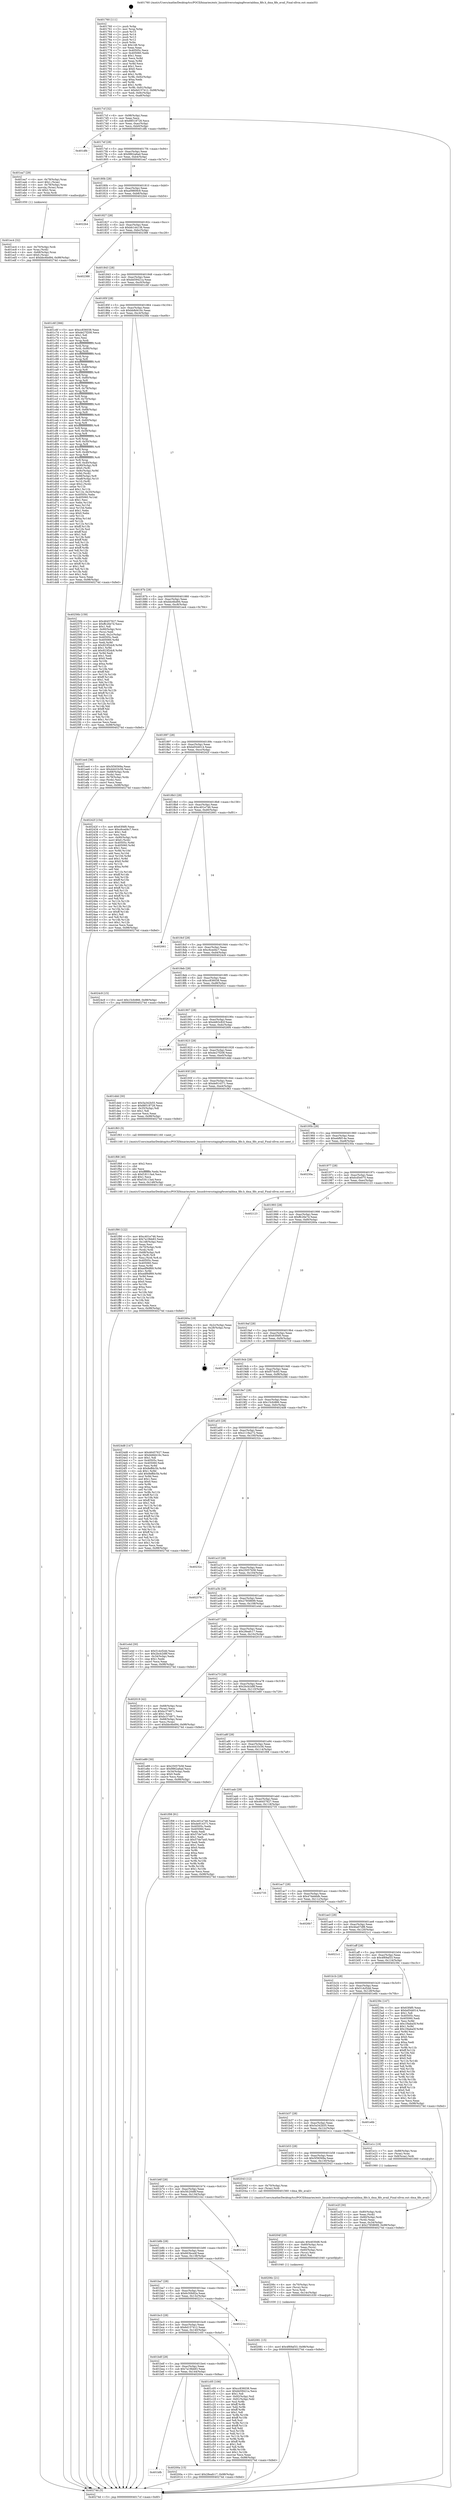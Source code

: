 digraph "0x401760" {
  label = "0x401760 (/mnt/c/Users/mathe/Desktop/tcc/POCII/binaries/extr_linuxdriversstagingfwserialdma_fifo.h_dma_fifo_avail_Final-ollvm.out::main(0))"
  labelloc = "t"
  node[shape=record]

  Entry [label="",width=0.3,height=0.3,shape=circle,fillcolor=black,style=filled]
  "0x4017cf" [label="{
     0x4017cf [32]\l
     | [instrs]\l
     &nbsp;&nbsp;0x4017cf \<+6\>: mov -0x98(%rbp),%eax\l
     &nbsp;&nbsp;0x4017d5 \<+2\>: mov %eax,%ecx\l
     &nbsp;&nbsp;0x4017d7 \<+6\>: sub $0x88518728,%ecx\l
     &nbsp;&nbsp;0x4017dd \<+6\>: mov %eax,-0xac(%rbp)\l
     &nbsp;&nbsp;0x4017e3 \<+6\>: mov %ecx,-0xb0(%rbp)\l
     &nbsp;&nbsp;0x4017e9 \<+6\>: je 0000000000401dfb \<main+0x69b\>\l
  }"]
  "0x401dfb" [label="{
     0x401dfb\l
  }", style=dashed]
  "0x4017ef" [label="{
     0x4017ef [28]\l
     | [instrs]\l
     &nbsp;&nbsp;0x4017ef \<+5\>: jmp 00000000004017f4 \<main+0x94\>\l
     &nbsp;&nbsp;0x4017f4 \<+6\>: mov -0xac(%rbp),%eax\l
     &nbsp;&nbsp;0x4017fa \<+5\>: sub $0x9862a6ad,%eax\l
     &nbsp;&nbsp;0x4017ff \<+6\>: mov %eax,-0xb4(%rbp)\l
     &nbsp;&nbsp;0x401805 \<+6\>: je 0000000000401ea7 \<main+0x747\>\l
  }"]
  Exit [label="",width=0.3,height=0.3,shape=circle,fillcolor=black,style=filled,peripheries=2]
  "0x401ea7" [label="{
     0x401ea7 [29]\l
     | [instrs]\l
     &nbsp;&nbsp;0x401ea7 \<+4\>: mov -0x78(%rbp),%rax\l
     &nbsp;&nbsp;0x401eab \<+6\>: movl $0x1,(%rax)\l
     &nbsp;&nbsp;0x401eb1 \<+4\>: mov -0x78(%rbp),%rax\l
     &nbsp;&nbsp;0x401eb5 \<+3\>: movslq (%rax),%rax\l
     &nbsp;&nbsp;0x401eb8 \<+4\>: shl $0x2,%rax\l
     &nbsp;&nbsp;0x401ebc \<+3\>: mov %rax,%rdi\l
     &nbsp;&nbsp;0x401ebf \<+5\>: call 0000000000401050 \<malloc@plt\>\l
     | [calls]\l
     &nbsp;&nbsp;0x401050 \{1\} (unknown)\l
  }"]
  "0x40180b" [label="{
     0x40180b [28]\l
     | [instrs]\l
     &nbsp;&nbsp;0x40180b \<+5\>: jmp 0000000000401810 \<main+0xb0\>\l
     &nbsp;&nbsp;0x401810 \<+6\>: mov -0xac(%rbp),%eax\l
     &nbsp;&nbsp;0x401816 \<+5\>: sub $0xa09809c9,%eax\l
     &nbsp;&nbsp;0x40181b \<+6\>: mov %eax,-0xb8(%rbp)\l
     &nbsp;&nbsp;0x401821 \<+6\>: je 00000000004022b4 \<main+0xb54\>\l
  }"]
  "0x402081" [label="{
     0x402081 [15]\l
     | [instrs]\l
     &nbsp;&nbsp;0x402081 \<+10\>: movl $0x4f69af33,-0x98(%rbp)\l
     &nbsp;&nbsp;0x40208b \<+5\>: jmp 000000000040274d \<main+0xfed\>\l
  }"]
  "0x4022b4" [label="{
     0x4022b4\l
  }", style=dashed]
  "0x401827" [label="{
     0x401827 [28]\l
     | [instrs]\l
     &nbsp;&nbsp;0x401827 \<+5\>: jmp 000000000040182c \<main+0xcc\>\l
     &nbsp;&nbsp;0x40182c \<+6\>: mov -0xac(%rbp),%eax\l
     &nbsp;&nbsp;0x401832 \<+5\>: sub $0xbb144138,%eax\l
     &nbsp;&nbsp;0x401837 \<+6\>: mov %eax,-0xbc(%rbp)\l
     &nbsp;&nbsp;0x40183d \<+6\>: je 0000000000402388 \<main+0xc28\>\l
  }"]
  "0x40206c" [label="{
     0x40206c [21]\l
     | [instrs]\l
     &nbsp;&nbsp;0x40206c \<+4\>: mov -0x70(%rbp),%rcx\l
     &nbsp;&nbsp;0x402070 \<+3\>: mov (%rcx),%rcx\l
     &nbsp;&nbsp;0x402073 \<+3\>: mov %rcx,%rdi\l
     &nbsp;&nbsp;0x402076 \<+6\>: mov %eax,-0x14c(%rbp)\l
     &nbsp;&nbsp;0x40207c \<+5\>: call 0000000000401030 \<free@plt\>\l
     | [calls]\l
     &nbsp;&nbsp;0x401030 \{1\} (unknown)\l
  }"]
  "0x402388" [label="{
     0x402388\l
  }", style=dashed]
  "0x401843" [label="{
     0x401843 [28]\l
     | [instrs]\l
     &nbsp;&nbsp;0x401843 \<+5\>: jmp 0000000000401848 \<main+0xe8\>\l
     &nbsp;&nbsp;0x401848 \<+6\>: mov -0xac(%rbp),%eax\l
     &nbsp;&nbsp;0x40184e \<+5\>: sub $0xbb59421a,%eax\l
     &nbsp;&nbsp;0x401853 \<+6\>: mov %eax,-0xc0(%rbp)\l
     &nbsp;&nbsp;0x401859 \<+6\>: je 0000000000401c6f \<main+0x50f\>\l
  }"]
  "0x40204f" [label="{
     0x40204f [29]\l
     | [instrs]\l
     &nbsp;&nbsp;0x40204f \<+10\>: movabs $0x4030d6,%rdi\l
     &nbsp;&nbsp;0x402059 \<+4\>: mov -0x60(%rbp),%rcx\l
     &nbsp;&nbsp;0x40205d \<+2\>: mov %eax,(%rcx)\l
     &nbsp;&nbsp;0x40205f \<+4\>: mov -0x60(%rbp),%rcx\l
     &nbsp;&nbsp;0x402063 \<+2\>: mov (%rcx),%esi\l
     &nbsp;&nbsp;0x402065 \<+2\>: mov $0x0,%al\l
     &nbsp;&nbsp;0x402067 \<+5\>: call 0000000000401040 \<printf@plt\>\l
     | [calls]\l
     &nbsp;&nbsp;0x401040 \{1\} (unknown)\l
  }"]
  "0x401c6f" [label="{
     0x401c6f [366]\l
     | [instrs]\l
     &nbsp;&nbsp;0x401c6f \<+5\>: mov $0xcc836038,%eax\l
     &nbsp;&nbsp;0x401c74 \<+5\>: mov $0xde27f208,%ecx\l
     &nbsp;&nbsp;0x401c79 \<+2\>: mov $0x1,%dl\l
     &nbsp;&nbsp;0x401c7b \<+2\>: xor %esi,%esi\l
     &nbsp;&nbsp;0x401c7d \<+3\>: mov %rsp,%rdi\l
     &nbsp;&nbsp;0x401c80 \<+4\>: add $0xfffffffffffffff0,%rdi\l
     &nbsp;&nbsp;0x401c84 \<+3\>: mov %rdi,%rsp\l
     &nbsp;&nbsp;0x401c87 \<+7\>: mov %rdi,-0x90(%rbp)\l
     &nbsp;&nbsp;0x401c8e \<+3\>: mov %rsp,%rdi\l
     &nbsp;&nbsp;0x401c91 \<+4\>: add $0xfffffffffffffff0,%rdi\l
     &nbsp;&nbsp;0x401c95 \<+3\>: mov %rdi,%rsp\l
     &nbsp;&nbsp;0x401c98 \<+3\>: mov %rsp,%r8\l
     &nbsp;&nbsp;0x401c9b \<+4\>: add $0xfffffffffffffff0,%r8\l
     &nbsp;&nbsp;0x401c9f \<+3\>: mov %r8,%rsp\l
     &nbsp;&nbsp;0x401ca2 \<+7\>: mov %r8,-0x88(%rbp)\l
     &nbsp;&nbsp;0x401ca9 \<+3\>: mov %rsp,%r8\l
     &nbsp;&nbsp;0x401cac \<+4\>: add $0xfffffffffffffff0,%r8\l
     &nbsp;&nbsp;0x401cb0 \<+3\>: mov %r8,%rsp\l
     &nbsp;&nbsp;0x401cb3 \<+4\>: mov %r8,-0x80(%rbp)\l
     &nbsp;&nbsp;0x401cb7 \<+3\>: mov %rsp,%r8\l
     &nbsp;&nbsp;0x401cba \<+4\>: add $0xfffffffffffffff0,%r8\l
     &nbsp;&nbsp;0x401cbe \<+3\>: mov %r8,%rsp\l
     &nbsp;&nbsp;0x401cc1 \<+4\>: mov %r8,-0x78(%rbp)\l
     &nbsp;&nbsp;0x401cc5 \<+3\>: mov %rsp,%r8\l
     &nbsp;&nbsp;0x401cc8 \<+4\>: add $0xfffffffffffffff0,%r8\l
     &nbsp;&nbsp;0x401ccc \<+3\>: mov %r8,%rsp\l
     &nbsp;&nbsp;0x401ccf \<+4\>: mov %r8,-0x70(%rbp)\l
     &nbsp;&nbsp;0x401cd3 \<+3\>: mov %rsp,%r8\l
     &nbsp;&nbsp;0x401cd6 \<+4\>: add $0xfffffffffffffff0,%r8\l
     &nbsp;&nbsp;0x401cda \<+3\>: mov %r8,%rsp\l
     &nbsp;&nbsp;0x401cdd \<+4\>: mov %r8,-0x68(%rbp)\l
     &nbsp;&nbsp;0x401ce1 \<+3\>: mov %rsp,%r8\l
     &nbsp;&nbsp;0x401ce4 \<+4\>: add $0xfffffffffffffff0,%r8\l
     &nbsp;&nbsp;0x401ce8 \<+3\>: mov %r8,%rsp\l
     &nbsp;&nbsp;0x401ceb \<+4\>: mov %r8,-0x60(%rbp)\l
     &nbsp;&nbsp;0x401cef \<+3\>: mov %rsp,%r8\l
     &nbsp;&nbsp;0x401cf2 \<+4\>: add $0xfffffffffffffff0,%r8\l
     &nbsp;&nbsp;0x401cf6 \<+3\>: mov %r8,%rsp\l
     &nbsp;&nbsp;0x401cf9 \<+4\>: mov %r8,-0x58(%rbp)\l
     &nbsp;&nbsp;0x401cfd \<+3\>: mov %rsp,%r8\l
     &nbsp;&nbsp;0x401d00 \<+4\>: add $0xfffffffffffffff0,%r8\l
     &nbsp;&nbsp;0x401d04 \<+3\>: mov %r8,%rsp\l
     &nbsp;&nbsp;0x401d07 \<+4\>: mov %r8,-0x50(%rbp)\l
     &nbsp;&nbsp;0x401d0b \<+3\>: mov %rsp,%r8\l
     &nbsp;&nbsp;0x401d0e \<+4\>: add $0xfffffffffffffff0,%r8\l
     &nbsp;&nbsp;0x401d12 \<+3\>: mov %r8,%rsp\l
     &nbsp;&nbsp;0x401d15 \<+4\>: mov %r8,-0x48(%rbp)\l
     &nbsp;&nbsp;0x401d19 \<+3\>: mov %rsp,%r8\l
     &nbsp;&nbsp;0x401d1c \<+4\>: add $0xfffffffffffffff0,%r8\l
     &nbsp;&nbsp;0x401d20 \<+3\>: mov %r8,%rsp\l
     &nbsp;&nbsp;0x401d23 \<+4\>: mov %r8,-0x40(%rbp)\l
     &nbsp;&nbsp;0x401d27 \<+7\>: mov -0x90(%rbp),%r8\l
     &nbsp;&nbsp;0x401d2e \<+7\>: movl $0x0,(%r8)\l
     &nbsp;&nbsp;0x401d35 \<+7\>: mov -0x9c(%rbp),%r9d\l
     &nbsp;&nbsp;0x401d3c \<+3\>: mov %r9d,(%rdi)\l
     &nbsp;&nbsp;0x401d3f \<+7\>: mov -0x88(%rbp),%r8\l
     &nbsp;&nbsp;0x401d46 \<+7\>: mov -0xa8(%rbp),%r10\l
     &nbsp;&nbsp;0x401d4d \<+3\>: mov %r10,(%r8)\l
     &nbsp;&nbsp;0x401d50 \<+3\>: cmpl $0x2,(%rdi)\l
     &nbsp;&nbsp;0x401d53 \<+4\>: setne %r11b\l
     &nbsp;&nbsp;0x401d57 \<+4\>: and $0x1,%r11b\l
     &nbsp;&nbsp;0x401d5b \<+4\>: mov %r11b,-0x35(%rbp)\l
     &nbsp;&nbsp;0x401d5f \<+7\>: mov 0x40505c,%ebx\l
     &nbsp;&nbsp;0x401d66 \<+8\>: mov 0x405060,%r14d\l
     &nbsp;&nbsp;0x401d6e \<+3\>: sub $0x1,%esi\l
     &nbsp;&nbsp;0x401d71 \<+3\>: mov %ebx,%r15d\l
     &nbsp;&nbsp;0x401d74 \<+3\>: add %esi,%r15d\l
     &nbsp;&nbsp;0x401d77 \<+4\>: imul %r15d,%ebx\l
     &nbsp;&nbsp;0x401d7b \<+3\>: and $0x1,%ebx\l
     &nbsp;&nbsp;0x401d7e \<+3\>: cmp $0x0,%ebx\l
     &nbsp;&nbsp;0x401d81 \<+4\>: sete %r11b\l
     &nbsp;&nbsp;0x401d85 \<+4\>: cmp $0xa,%r14d\l
     &nbsp;&nbsp;0x401d89 \<+4\>: setl %r12b\l
     &nbsp;&nbsp;0x401d8d \<+3\>: mov %r11b,%r13b\l
     &nbsp;&nbsp;0x401d90 \<+4\>: xor $0xff,%r13b\l
     &nbsp;&nbsp;0x401d94 \<+3\>: mov %r12b,%sil\l
     &nbsp;&nbsp;0x401d97 \<+4\>: xor $0xff,%sil\l
     &nbsp;&nbsp;0x401d9b \<+3\>: xor $0x1,%dl\l
     &nbsp;&nbsp;0x401d9e \<+3\>: mov %r13b,%dil\l
     &nbsp;&nbsp;0x401da1 \<+4\>: and $0xff,%dil\l
     &nbsp;&nbsp;0x401da5 \<+3\>: and %dl,%r11b\l
     &nbsp;&nbsp;0x401da8 \<+3\>: mov %sil,%r8b\l
     &nbsp;&nbsp;0x401dab \<+4\>: and $0xff,%r8b\l
     &nbsp;&nbsp;0x401daf \<+3\>: and %dl,%r12b\l
     &nbsp;&nbsp;0x401db2 \<+3\>: or %r11b,%dil\l
     &nbsp;&nbsp;0x401db5 \<+3\>: or %r12b,%r8b\l
     &nbsp;&nbsp;0x401db8 \<+3\>: xor %r8b,%dil\l
     &nbsp;&nbsp;0x401dbb \<+3\>: or %sil,%r13b\l
     &nbsp;&nbsp;0x401dbe \<+4\>: xor $0xff,%r13b\l
     &nbsp;&nbsp;0x401dc2 \<+3\>: or $0x1,%dl\l
     &nbsp;&nbsp;0x401dc5 \<+3\>: and %dl,%r13b\l
     &nbsp;&nbsp;0x401dc8 \<+3\>: or %r13b,%dil\l
     &nbsp;&nbsp;0x401dcb \<+4\>: test $0x1,%dil\l
     &nbsp;&nbsp;0x401dcf \<+3\>: cmovne %ecx,%eax\l
     &nbsp;&nbsp;0x401dd2 \<+6\>: mov %eax,-0x98(%rbp)\l
     &nbsp;&nbsp;0x401dd8 \<+5\>: jmp 000000000040274d \<main+0xfed\>\l
  }"]
  "0x40185f" [label="{
     0x40185f [28]\l
     | [instrs]\l
     &nbsp;&nbsp;0x40185f \<+5\>: jmp 0000000000401864 \<main+0x104\>\l
     &nbsp;&nbsp;0x401864 \<+6\>: mov -0xac(%rbp),%eax\l
     &nbsp;&nbsp;0x40186a \<+5\>: sub $0xbb8d416c,%eax\l
     &nbsp;&nbsp;0x40186f \<+6\>: mov %eax,-0xc4(%rbp)\l
     &nbsp;&nbsp;0x401875 \<+6\>: je 000000000040256b \<main+0xe0b\>\l
  }"]
  "0x401bfb" [label="{
     0x401bfb\l
  }", style=dashed]
  "0x40256b" [label="{
     0x40256b [159]\l
     | [instrs]\l
     &nbsp;&nbsp;0x40256b \<+5\>: mov $0x46457627,%eax\l
     &nbsp;&nbsp;0x402570 \<+5\>: mov $0xffc26e7d,%ecx\l
     &nbsp;&nbsp;0x402575 \<+2\>: mov $0x1,%dl\l
     &nbsp;&nbsp;0x402577 \<+7\>: mov -0x90(%rbp),%rsi\l
     &nbsp;&nbsp;0x40257e \<+2\>: mov (%rsi),%edi\l
     &nbsp;&nbsp;0x402580 \<+3\>: mov %edi,-0x2c(%rbp)\l
     &nbsp;&nbsp;0x402583 \<+7\>: mov 0x40505c,%edi\l
     &nbsp;&nbsp;0x40258a \<+8\>: mov 0x405060,%r8d\l
     &nbsp;&nbsp;0x402592 \<+3\>: mov %edi,%r9d\l
     &nbsp;&nbsp;0x402595 \<+7\>: sub $0x923f2dc8,%r9d\l
     &nbsp;&nbsp;0x40259c \<+4\>: sub $0x1,%r9d\l
     &nbsp;&nbsp;0x4025a0 \<+7\>: add $0x923f2dc8,%r9d\l
     &nbsp;&nbsp;0x4025a7 \<+4\>: imul %r9d,%edi\l
     &nbsp;&nbsp;0x4025ab \<+3\>: and $0x1,%edi\l
     &nbsp;&nbsp;0x4025ae \<+3\>: cmp $0x0,%edi\l
     &nbsp;&nbsp;0x4025b1 \<+4\>: sete %r10b\l
     &nbsp;&nbsp;0x4025b5 \<+4\>: cmp $0xa,%r8d\l
     &nbsp;&nbsp;0x4025b9 \<+4\>: setl %r11b\l
     &nbsp;&nbsp;0x4025bd \<+3\>: mov %r10b,%bl\l
     &nbsp;&nbsp;0x4025c0 \<+3\>: xor $0xff,%bl\l
     &nbsp;&nbsp;0x4025c3 \<+3\>: mov %r11b,%r14b\l
     &nbsp;&nbsp;0x4025c6 \<+4\>: xor $0xff,%r14b\l
     &nbsp;&nbsp;0x4025ca \<+3\>: xor $0x1,%dl\l
     &nbsp;&nbsp;0x4025cd \<+3\>: mov %bl,%r15b\l
     &nbsp;&nbsp;0x4025d0 \<+4\>: and $0xff,%r15b\l
     &nbsp;&nbsp;0x4025d4 \<+3\>: and %dl,%r10b\l
     &nbsp;&nbsp;0x4025d7 \<+3\>: mov %r14b,%r12b\l
     &nbsp;&nbsp;0x4025da \<+4\>: and $0xff,%r12b\l
     &nbsp;&nbsp;0x4025de \<+3\>: and %dl,%r11b\l
     &nbsp;&nbsp;0x4025e1 \<+3\>: or %r10b,%r15b\l
     &nbsp;&nbsp;0x4025e4 \<+3\>: or %r11b,%r12b\l
     &nbsp;&nbsp;0x4025e7 \<+3\>: xor %r12b,%r15b\l
     &nbsp;&nbsp;0x4025ea \<+3\>: or %r14b,%bl\l
     &nbsp;&nbsp;0x4025ed \<+3\>: xor $0xff,%bl\l
     &nbsp;&nbsp;0x4025f0 \<+3\>: or $0x1,%dl\l
     &nbsp;&nbsp;0x4025f3 \<+2\>: and %dl,%bl\l
     &nbsp;&nbsp;0x4025f5 \<+3\>: or %bl,%r15b\l
     &nbsp;&nbsp;0x4025f8 \<+4\>: test $0x1,%r15b\l
     &nbsp;&nbsp;0x4025fc \<+3\>: cmovne %ecx,%eax\l
     &nbsp;&nbsp;0x4025ff \<+6\>: mov %eax,-0x98(%rbp)\l
     &nbsp;&nbsp;0x402605 \<+5\>: jmp 000000000040274d \<main+0xfed\>\l
  }"]
  "0x40187b" [label="{
     0x40187b [28]\l
     | [instrs]\l
     &nbsp;&nbsp;0x40187b \<+5\>: jmp 0000000000401880 \<main+0x120\>\l
     &nbsp;&nbsp;0x401880 \<+6\>: mov -0xac(%rbp),%eax\l
     &nbsp;&nbsp;0x401886 \<+5\>: sub $0xbbc6bd94,%eax\l
     &nbsp;&nbsp;0x40188b \<+6\>: mov %eax,-0xc8(%rbp)\l
     &nbsp;&nbsp;0x401891 \<+6\>: je 0000000000401ee4 \<main+0x784\>\l
  }"]
  "0x40200a" [label="{
     0x40200a [15]\l
     | [instrs]\l
     &nbsp;&nbsp;0x40200a \<+10\>: movl $0x28eafc17,-0x98(%rbp)\l
     &nbsp;&nbsp;0x402014 \<+5\>: jmp 000000000040274d \<main+0xfed\>\l
  }"]
  "0x401ee4" [label="{
     0x401ee4 [36]\l
     | [instrs]\l
     &nbsp;&nbsp;0x401ee4 \<+5\>: mov $0x5f36569a,%eax\l
     &nbsp;&nbsp;0x401ee9 \<+5\>: mov $0x44433c56,%ecx\l
     &nbsp;&nbsp;0x401eee \<+4\>: mov -0x68(%rbp),%rdx\l
     &nbsp;&nbsp;0x401ef2 \<+2\>: mov (%rdx),%esi\l
     &nbsp;&nbsp;0x401ef4 \<+4\>: mov -0x78(%rbp),%rdx\l
     &nbsp;&nbsp;0x401ef8 \<+2\>: cmp (%rdx),%esi\l
     &nbsp;&nbsp;0x401efa \<+3\>: cmovl %ecx,%eax\l
     &nbsp;&nbsp;0x401efd \<+6\>: mov %eax,-0x98(%rbp)\l
     &nbsp;&nbsp;0x401f03 \<+5\>: jmp 000000000040274d \<main+0xfed\>\l
  }"]
  "0x401897" [label="{
     0x401897 [28]\l
     | [instrs]\l
     &nbsp;&nbsp;0x401897 \<+5\>: jmp 000000000040189c \<main+0x13c\>\l
     &nbsp;&nbsp;0x40189c \<+6\>: mov -0xac(%rbp),%eax\l
     &nbsp;&nbsp;0x4018a2 \<+5\>: sub $0xbd544014,%eax\l
     &nbsp;&nbsp;0x4018a7 \<+6\>: mov %eax,-0xcc(%rbp)\l
     &nbsp;&nbsp;0x4018ad \<+6\>: je 000000000040242f \<main+0xccf\>\l
  }"]
  "0x401f90" [label="{
     0x401f90 [122]\l
     | [instrs]\l
     &nbsp;&nbsp;0x401f90 \<+5\>: mov $0xc401e746,%ecx\l
     &nbsp;&nbsp;0x401f95 \<+5\>: mov $0x7a19bb83,%edx\l
     &nbsp;&nbsp;0x401f9a \<+6\>: mov -0x148(%rbp),%esi\l
     &nbsp;&nbsp;0x401fa0 \<+3\>: imul %eax,%esi\l
     &nbsp;&nbsp;0x401fa3 \<+4\>: mov -0x70(%rbp),%rdi\l
     &nbsp;&nbsp;0x401fa7 \<+3\>: mov (%rdi),%rdi\l
     &nbsp;&nbsp;0x401faa \<+4\>: mov -0x68(%rbp),%r8\l
     &nbsp;&nbsp;0x401fae \<+3\>: movslq (%r8),%r8\l
     &nbsp;&nbsp;0x401fb1 \<+4\>: mov %esi,(%rdi,%r8,4)\l
     &nbsp;&nbsp;0x401fb5 \<+7\>: mov 0x40505c,%eax\l
     &nbsp;&nbsp;0x401fbc \<+7\>: mov 0x405060,%esi\l
     &nbsp;&nbsp;0x401fc3 \<+3\>: mov %eax,%r9d\l
     &nbsp;&nbsp;0x401fc6 \<+7\>: add $0xedf9df69,%r9d\l
     &nbsp;&nbsp;0x401fcd \<+4\>: sub $0x1,%r9d\l
     &nbsp;&nbsp;0x401fd1 \<+7\>: sub $0xedf9df69,%r9d\l
     &nbsp;&nbsp;0x401fd8 \<+4\>: imul %r9d,%eax\l
     &nbsp;&nbsp;0x401fdc \<+3\>: and $0x1,%eax\l
     &nbsp;&nbsp;0x401fdf \<+3\>: cmp $0x0,%eax\l
     &nbsp;&nbsp;0x401fe2 \<+4\>: sete %r10b\l
     &nbsp;&nbsp;0x401fe6 \<+3\>: cmp $0xa,%esi\l
     &nbsp;&nbsp;0x401fe9 \<+4\>: setl %r11b\l
     &nbsp;&nbsp;0x401fed \<+3\>: mov %r10b,%bl\l
     &nbsp;&nbsp;0x401ff0 \<+3\>: and %r11b,%bl\l
     &nbsp;&nbsp;0x401ff3 \<+3\>: xor %r11b,%r10b\l
     &nbsp;&nbsp;0x401ff6 \<+3\>: or %r10b,%bl\l
     &nbsp;&nbsp;0x401ff9 \<+3\>: test $0x1,%bl\l
     &nbsp;&nbsp;0x401ffc \<+3\>: cmovne %edx,%ecx\l
     &nbsp;&nbsp;0x401fff \<+6\>: mov %ecx,-0x98(%rbp)\l
     &nbsp;&nbsp;0x402005 \<+5\>: jmp 000000000040274d \<main+0xfed\>\l
  }"]
  "0x40242f" [label="{
     0x40242f [154]\l
     | [instrs]\l
     &nbsp;&nbsp;0x40242f \<+5\>: mov $0x63f4f0,%eax\l
     &nbsp;&nbsp;0x402434 \<+5\>: mov $0xc6ced4c7,%ecx\l
     &nbsp;&nbsp;0x402439 \<+2\>: mov $0x1,%dl\l
     &nbsp;&nbsp;0x40243b \<+2\>: xor %esi,%esi\l
     &nbsp;&nbsp;0x40243d \<+7\>: mov -0x90(%rbp),%rdi\l
     &nbsp;&nbsp;0x402444 \<+6\>: movl $0x0,(%rdi)\l
     &nbsp;&nbsp;0x40244a \<+8\>: mov 0x40505c,%r8d\l
     &nbsp;&nbsp;0x402452 \<+8\>: mov 0x405060,%r9d\l
     &nbsp;&nbsp;0x40245a \<+3\>: sub $0x1,%esi\l
     &nbsp;&nbsp;0x40245d \<+3\>: mov %r8d,%r10d\l
     &nbsp;&nbsp;0x402460 \<+3\>: add %esi,%r10d\l
     &nbsp;&nbsp;0x402463 \<+4\>: imul %r10d,%r8d\l
     &nbsp;&nbsp;0x402467 \<+4\>: and $0x1,%r8d\l
     &nbsp;&nbsp;0x40246b \<+4\>: cmp $0x0,%r8d\l
     &nbsp;&nbsp;0x40246f \<+4\>: sete %r11b\l
     &nbsp;&nbsp;0x402473 \<+4\>: cmp $0xa,%r9d\l
     &nbsp;&nbsp;0x402477 \<+3\>: setl %bl\l
     &nbsp;&nbsp;0x40247a \<+3\>: mov %r11b,%r14b\l
     &nbsp;&nbsp;0x40247d \<+4\>: xor $0xff,%r14b\l
     &nbsp;&nbsp;0x402481 \<+3\>: mov %bl,%r15b\l
     &nbsp;&nbsp;0x402484 \<+4\>: xor $0xff,%r15b\l
     &nbsp;&nbsp;0x402488 \<+3\>: xor $0x1,%dl\l
     &nbsp;&nbsp;0x40248b \<+3\>: mov %r14b,%r12b\l
     &nbsp;&nbsp;0x40248e \<+4\>: and $0xff,%r12b\l
     &nbsp;&nbsp;0x402492 \<+3\>: and %dl,%r11b\l
     &nbsp;&nbsp;0x402495 \<+3\>: mov %r15b,%r13b\l
     &nbsp;&nbsp;0x402498 \<+4\>: and $0xff,%r13b\l
     &nbsp;&nbsp;0x40249c \<+2\>: and %dl,%bl\l
     &nbsp;&nbsp;0x40249e \<+3\>: or %r11b,%r12b\l
     &nbsp;&nbsp;0x4024a1 \<+3\>: or %bl,%r13b\l
     &nbsp;&nbsp;0x4024a4 \<+3\>: xor %r13b,%r12b\l
     &nbsp;&nbsp;0x4024a7 \<+3\>: or %r15b,%r14b\l
     &nbsp;&nbsp;0x4024aa \<+4\>: xor $0xff,%r14b\l
     &nbsp;&nbsp;0x4024ae \<+3\>: or $0x1,%dl\l
     &nbsp;&nbsp;0x4024b1 \<+3\>: and %dl,%r14b\l
     &nbsp;&nbsp;0x4024b4 \<+3\>: or %r14b,%r12b\l
     &nbsp;&nbsp;0x4024b7 \<+4\>: test $0x1,%r12b\l
     &nbsp;&nbsp;0x4024bb \<+3\>: cmovne %ecx,%eax\l
     &nbsp;&nbsp;0x4024be \<+6\>: mov %eax,-0x98(%rbp)\l
     &nbsp;&nbsp;0x4024c4 \<+5\>: jmp 000000000040274d \<main+0xfed\>\l
  }"]
  "0x4018b3" [label="{
     0x4018b3 [28]\l
     | [instrs]\l
     &nbsp;&nbsp;0x4018b3 \<+5\>: jmp 00000000004018b8 \<main+0x158\>\l
     &nbsp;&nbsp;0x4018b8 \<+6\>: mov -0xac(%rbp),%eax\l
     &nbsp;&nbsp;0x4018be \<+5\>: sub $0xc401e746,%eax\l
     &nbsp;&nbsp;0x4018c3 \<+6\>: mov %eax,-0xd0(%rbp)\l
     &nbsp;&nbsp;0x4018c9 \<+6\>: je 0000000000402661 \<main+0xf01\>\l
  }"]
  "0x401f68" [label="{
     0x401f68 [40]\l
     | [instrs]\l
     &nbsp;&nbsp;0x401f68 \<+5\>: mov $0x2,%ecx\l
     &nbsp;&nbsp;0x401f6d \<+1\>: cltd\l
     &nbsp;&nbsp;0x401f6e \<+2\>: idiv %ecx\l
     &nbsp;&nbsp;0x401f70 \<+6\>: imul $0xfffffffe,%edx,%ecx\l
     &nbsp;&nbsp;0x401f76 \<+6\>: sub $0xf18113a4,%ecx\l
     &nbsp;&nbsp;0x401f7c \<+3\>: add $0x1,%ecx\l
     &nbsp;&nbsp;0x401f7f \<+6\>: add $0xf18113a4,%ecx\l
     &nbsp;&nbsp;0x401f85 \<+6\>: mov %ecx,-0x148(%rbp)\l
     &nbsp;&nbsp;0x401f8b \<+5\>: call 0000000000401160 \<next_i\>\l
     | [calls]\l
     &nbsp;&nbsp;0x401160 \{1\} (/mnt/c/Users/mathe/Desktop/tcc/POCII/binaries/extr_linuxdriversstagingfwserialdma_fifo.h_dma_fifo_avail_Final-ollvm.out::next_i)\l
  }"]
  "0x402661" [label="{
     0x402661\l
  }", style=dashed]
  "0x4018cf" [label="{
     0x4018cf [28]\l
     | [instrs]\l
     &nbsp;&nbsp;0x4018cf \<+5\>: jmp 00000000004018d4 \<main+0x174\>\l
     &nbsp;&nbsp;0x4018d4 \<+6\>: mov -0xac(%rbp),%eax\l
     &nbsp;&nbsp;0x4018da \<+5\>: sub $0xc6ced4c7,%eax\l
     &nbsp;&nbsp;0x4018df \<+6\>: mov %eax,-0xd4(%rbp)\l
     &nbsp;&nbsp;0x4018e5 \<+6\>: je 00000000004024c9 \<main+0xd69\>\l
  }"]
  "0x401ec4" [label="{
     0x401ec4 [32]\l
     | [instrs]\l
     &nbsp;&nbsp;0x401ec4 \<+4\>: mov -0x70(%rbp),%rdi\l
     &nbsp;&nbsp;0x401ec8 \<+3\>: mov %rax,(%rdi)\l
     &nbsp;&nbsp;0x401ecb \<+4\>: mov -0x68(%rbp),%rax\l
     &nbsp;&nbsp;0x401ecf \<+6\>: movl $0x0,(%rax)\l
     &nbsp;&nbsp;0x401ed5 \<+10\>: movl $0xbbc6bd94,-0x98(%rbp)\l
     &nbsp;&nbsp;0x401edf \<+5\>: jmp 000000000040274d \<main+0xfed\>\l
  }"]
  "0x4024c9" [label="{
     0x4024c9 [15]\l
     | [instrs]\l
     &nbsp;&nbsp;0x4024c9 \<+10\>: movl $0x15cfc866,-0x98(%rbp)\l
     &nbsp;&nbsp;0x4024d3 \<+5\>: jmp 000000000040274d \<main+0xfed\>\l
  }"]
  "0x4018eb" [label="{
     0x4018eb [28]\l
     | [instrs]\l
     &nbsp;&nbsp;0x4018eb \<+5\>: jmp 00000000004018f0 \<main+0x190\>\l
     &nbsp;&nbsp;0x4018f0 \<+6\>: mov -0xac(%rbp),%eax\l
     &nbsp;&nbsp;0x4018f6 \<+5\>: sub $0xcc836038,%eax\l
     &nbsp;&nbsp;0x4018fb \<+6\>: mov %eax,-0xd8(%rbp)\l
     &nbsp;&nbsp;0x401901 \<+6\>: je 000000000040261c \<main+0xebc\>\l
  }"]
  "0x401e2f" [label="{
     0x401e2f [30]\l
     | [instrs]\l
     &nbsp;&nbsp;0x401e2f \<+4\>: mov -0x80(%rbp),%rdi\l
     &nbsp;&nbsp;0x401e33 \<+2\>: mov %eax,(%rdi)\l
     &nbsp;&nbsp;0x401e35 \<+4\>: mov -0x80(%rbp),%rdi\l
     &nbsp;&nbsp;0x401e39 \<+2\>: mov (%rdi),%eax\l
     &nbsp;&nbsp;0x401e3b \<+3\>: mov %eax,-0x34(%rbp)\l
     &nbsp;&nbsp;0x401e3e \<+10\>: movl $0x27858699,-0x98(%rbp)\l
     &nbsp;&nbsp;0x401e48 \<+5\>: jmp 000000000040274d \<main+0xfed\>\l
  }"]
  "0x40261c" [label="{
     0x40261c\l
  }", style=dashed]
  "0x401907" [label="{
     0x401907 [28]\l
     | [instrs]\l
     &nbsp;&nbsp;0x401907 \<+5\>: jmp 000000000040190c \<main+0x1ac\>\l
     &nbsp;&nbsp;0x40190c \<+6\>: mov -0xac(%rbp),%eax\l
     &nbsp;&nbsp;0x401912 \<+5\>: sub $0xdd63c82f,%eax\l
     &nbsp;&nbsp;0x401917 \<+6\>: mov %eax,-0xdc(%rbp)\l
     &nbsp;&nbsp;0x40191d \<+6\>: je 00000000004026f4 \<main+0xf94\>\l
  }"]
  "0x401760" [label="{
     0x401760 [111]\l
     | [instrs]\l
     &nbsp;&nbsp;0x401760 \<+1\>: push %rbp\l
     &nbsp;&nbsp;0x401761 \<+3\>: mov %rsp,%rbp\l
     &nbsp;&nbsp;0x401764 \<+2\>: push %r15\l
     &nbsp;&nbsp;0x401766 \<+2\>: push %r14\l
     &nbsp;&nbsp;0x401768 \<+2\>: push %r13\l
     &nbsp;&nbsp;0x40176a \<+2\>: push %r12\l
     &nbsp;&nbsp;0x40176c \<+1\>: push %rbx\l
     &nbsp;&nbsp;0x40176d \<+7\>: sub $0x148,%rsp\l
     &nbsp;&nbsp;0x401774 \<+2\>: xor %eax,%eax\l
     &nbsp;&nbsp;0x401776 \<+7\>: mov 0x40505c,%ecx\l
     &nbsp;&nbsp;0x40177d \<+7\>: mov 0x405060,%edx\l
     &nbsp;&nbsp;0x401784 \<+3\>: sub $0x1,%eax\l
     &nbsp;&nbsp;0x401787 \<+3\>: mov %ecx,%r8d\l
     &nbsp;&nbsp;0x40178a \<+3\>: add %eax,%r8d\l
     &nbsp;&nbsp;0x40178d \<+4\>: imul %r8d,%ecx\l
     &nbsp;&nbsp;0x401791 \<+3\>: and $0x1,%ecx\l
     &nbsp;&nbsp;0x401794 \<+3\>: cmp $0x0,%ecx\l
     &nbsp;&nbsp;0x401797 \<+4\>: sete %r9b\l
     &nbsp;&nbsp;0x40179b \<+4\>: and $0x1,%r9b\l
     &nbsp;&nbsp;0x40179f \<+7\>: mov %r9b,-0x92(%rbp)\l
     &nbsp;&nbsp;0x4017a6 \<+3\>: cmp $0xa,%edx\l
     &nbsp;&nbsp;0x4017a9 \<+4\>: setl %r9b\l
     &nbsp;&nbsp;0x4017ad \<+4\>: and $0x1,%r9b\l
     &nbsp;&nbsp;0x4017b1 \<+7\>: mov %r9b,-0x91(%rbp)\l
     &nbsp;&nbsp;0x4017b8 \<+10\>: movl $0x6d157412,-0x98(%rbp)\l
     &nbsp;&nbsp;0x4017c2 \<+6\>: mov %edi,-0x9c(%rbp)\l
     &nbsp;&nbsp;0x4017c8 \<+7\>: mov %rsi,-0xa8(%rbp)\l
  }"]
  "0x4026f4" [label="{
     0x4026f4\l
  }", style=dashed]
  "0x401923" [label="{
     0x401923 [28]\l
     | [instrs]\l
     &nbsp;&nbsp;0x401923 \<+5\>: jmp 0000000000401928 \<main+0x1c8\>\l
     &nbsp;&nbsp;0x401928 \<+6\>: mov -0xac(%rbp),%eax\l
     &nbsp;&nbsp;0x40192e \<+5\>: sub $0xde27f208,%eax\l
     &nbsp;&nbsp;0x401933 \<+6\>: mov %eax,-0xe0(%rbp)\l
     &nbsp;&nbsp;0x401939 \<+6\>: je 0000000000401ddd \<main+0x67d\>\l
  }"]
  "0x40274d" [label="{
     0x40274d [5]\l
     | [instrs]\l
     &nbsp;&nbsp;0x40274d \<+5\>: jmp 00000000004017cf \<main+0x6f\>\l
  }"]
  "0x401ddd" [label="{
     0x401ddd [30]\l
     | [instrs]\l
     &nbsp;&nbsp;0x401ddd \<+5\>: mov $0x5a342b55,%eax\l
     &nbsp;&nbsp;0x401de2 \<+5\>: mov $0x88518728,%ecx\l
     &nbsp;&nbsp;0x401de7 \<+3\>: mov -0x35(%rbp),%dl\l
     &nbsp;&nbsp;0x401dea \<+3\>: test $0x1,%dl\l
     &nbsp;&nbsp;0x401ded \<+3\>: cmovne %ecx,%eax\l
     &nbsp;&nbsp;0x401df0 \<+6\>: mov %eax,-0x98(%rbp)\l
     &nbsp;&nbsp;0x401df6 \<+5\>: jmp 000000000040274d \<main+0xfed\>\l
  }"]
  "0x40193f" [label="{
     0x40193f [28]\l
     | [instrs]\l
     &nbsp;&nbsp;0x40193f \<+5\>: jmp 0000000000401944 \<main+0x1e4\>\l
     &nbsp;&nbsp;0x401944 \<+6\>: mov -0xac(%rbp),%eax\l
     &nbsp;&nbsp;0x40194a \<+5\>: sub $0xde914371,%eax\l
     &nbsp;&nbsp;0x40194f \<+6\>: mov %eax,-0xe4(%rbp)\l
     &nbsp;&nbsp;0x401955 \<+6\>: je 0000000000401f63 \<main+0x803\>\l
  }"]
  "0x401bdf" [label="{
     0x401bdf [28]\l
     | [instrs]\l
     &nbsp;&nbsp;0x401bdf \<+5\>: jmp 0000000000401be4 \<main+0x484\>\l
     &nbsp;&nbsp;0x401be4 \<+6\>: mov -0xac(%rbp),%eax\l
     &nbsp;&nbsp;0x401bea \<+5\>: sub $0x7a19bb83,%eax\l
     &nbsp;&nbsp;0x401bef \<+6\>: mov %eax,-0x144(%rbp)\l
     &nbsp;&nbsp;0x401bf5 \<+6\>: je 000000000040200a \<main+0x8aa\>\l
  }"]
  "0x401f63" [label="{
     0x401f63 [5]\l
     | [instrs]\l
     &nbsp;&nbsp;0x401f63 \<+5\>: call 0000000000401160 \<next_i\>\l
     | [calls]\l
     &nbsp;&nbsp;0x401160 \{1\} (/mnt/c/Users/mathe/Desktop/tcc/POCII/binaries/extr_linuxdriversstagingfwserialdma_fifo.h_dma_fifo_avail_Final-ollvm.out::next_i)\l
  }"]
  "0x40195b" [label="{
     0x40195b [28]\l
     | [instrs]\l
     &nbsp;&nbsp;0x40195b \<+5\>: jmp 0000000000401960 \<main+0x200\>\l
     &nbsp;&nbsp;0x401960 \<+6\>: mov -0xac(%rbp),%eax\l
     &nbsp;&nbsp;0x401966 \<+5\>: sub $0xebf6f14e,%eax\l
     &nbsp;&nbsp;0x40196b \<+6\>: mov %eax,-0xe8(%rbp)\l
     &nbsp;&nbsp;0x401971 \<+6\>: je 000000000040230a \<main+0xbaa\>\l
  }"]
  "0x401c05" [label="{
     0x401c05 [106]\l
     | [instrs]\l
     &nbsp;&nbsp;0x401c05 \<+5\>: mov $0xcc836038,%eax\l
     &nbsp;&nbsp;0x401c0a \<+5\>: mov $0xbb59421a,%ecx\l
     &nbsp;&nbsp;0x401c0f \<+2\>: mov $0x1,%dl\l
     &nbsp;&nbsp;0x401c11 \<+7\>: mov -0x92(%rbp),%sil\l
     &nbsp;&nbsp;0x401c18 \<+7\>: mov -0x91(%rbp),%dil\l
     &nbsp;&nbsp;0x401c1f \<+3\>: mov %sil,%r8b\l
     &nbsp;&nbsp;0x401c22 \<+4\>: xor $0xff,%r8b\l
     &nbsp;&nbsp;0x401c26 \<+3\>: mov %dil,%r9b\l
     &nbsp;&nbsp;0x401c29 \<+4\>: xor $0xff,%r9b\l
     &nbsp;&nbsp;0x401c2d \<+3\>: xor $0x1,%dl\l
     &nbsp;&nbsp;0x401c30 \<+3\>: mov %r8b,%r10b\l
     &nbsp;&nbsp;0x401c33 \<+4\>: and $0xff,%r10b\l
     &nbsp;&nbsp;0x401c37 \<+3\>: and %dl,%sil\l
     &nbsp;&nbsp;0x401c3a \<+3\>: mov %r9b,%r11b\l
     &nbsp;&nbsp;0x401c3d \<+4\>: and $0xff,%r11b\l
     &nbsp;&nbsp;0x401c41 \<+3\>: and %dl,%dil\l
     &nbsp;&nbsp;0x401c44 \<+3\>: or %sil,%r10b\l
     &nbsp;&nbsp;0x401c47 \<+3\>: or %dil,%r11b\l
     &nbsp;&nbsp;0x401c4a \<+3\>: xor %r11b,%r10b\l
     &nbsp;&nbsp;0x401c4d \<+3\>: or %r9b,%r8b\l
     &nbsp;&nbsp;0x401c50 \<+4\>: xor $0xff,%r8b\l
     &nbsp;&nbsp;0x401c54 \<+3\>: or $0x1,%dl\l
     &nbsp;&nbsp;0x401c57 \<+3\>: and %dl,%r8b\l
     &nbsp;&nbsp;0x401c5a \<+3\>: or %r8b,%r10b\l
     &nbsp;&nbsp;0x401c5d \<+4\>: test $0x1,%r10b\l
     &nbsp;&nbsp;0x401c61 \<+3\>: cmovne %ecx,%eax\l
     &nbsp;&nbsp;0x401c64 \<+6\>: mov %eax,-0x98(%rbp)\l
     &nbsp;&nbsp;0x401c6a \<+5\>: jmp 000000000040274d \<main+0xfed\>\l
  }"]
  "0x40230a" [label="{
     0x40230a\l
  }", style=dashed]
  "0x401977" [label="{
     0x401977 [28]\l
     | [instrs]\l
     &nbsp;&nbsp;0x401977 \<+5\>: jmp 000000000040197c \<main+0x21c\>\l
     &nbsp;&nbsp;0x40197c \<+6\>: mov -0xac(%rbp),%eax\l
     &nbsp;&nbsp;0x401982 \<+5\>: sub $0xfcd5e075,%eax\l
     &nbsp;&nbsp;0x401987 \<+6\>: mov %eax,-0xec(%rbp)\l
     &nbsp;&nbsp;0x40198d \<+6\>: je 0000000000402123 \<main+0x9c3\>\l
  }"]
  "0x401bc3" [label="{
     0x401bc3 [28]\l
     | [instrs]\l
     &nbsp;&nbsp;0x401bc3 \<+5\>: jmp 0000000000401bc8 \<main+0x468\>\l
     &nbsp;&nbsp;0x401bc8 \<+6\>: mov -0xac(%rbp),%eax\l
     &nbsp;&nbsp;0x401bce \<+5\>: sub $0x6d157412,%eax\l
     &nbsp;&nbsp;0x401bd3 \<+6\>: mov %eax,-0x140(%rbp)\l
     &nbsp;&nbsp;0x401bd9 \<+6\>: je 0000000000401c05 \<main+0x4a5\>\l
  }"]
  "0x402123" [label="{
     0x402123\l
  }", style=dashed]
  "0x401993" [label="{
     0x401993 [28]\l
     | [instrs]\l
     &nbsp;&nbsp;0x401993 \<+5\>: jmp 0000000000401998 \<main+0x238\>\l
     &nbsp;&nbsp;0x401998 \<+6\>: mov -0xac(%rbp),%eax\l
     &nbsp;&nbsp;0x40199e \<+5\>: sub $0xffc26e7d,%eax\l
     &nbsp;&nbsp;0x4019a3 \<+6\>: mov %eax,-0xf0(%rbp)\l
     &nbsp;&nbsp;0x4019a9 \<+6\>: je 000000000040260a \<main+0xeaa\>\l
  }"]
  "0x40221c" [label="{
     0x40221c\l
  }", style=dashed]
  "0x40260a" [label="{
     0x40260a [18]\l
     | [instrs]\l
     &nbsp;&nbsp;0x40260a \<+3\>: mov -0x2c(%rbp),%eax\l
     &nbsp;&nbsp;0x40260d \<+4\>: lea -0x28(%rbp),%rsp\l
     &nbsp;&nbsp;0x402611 \<+1\>: pop %rbx\l
     &nbsp;&nbsp;0x402612 \<+2\>: pop %r12\l
     &nbsp;&nbsp;0x402614 \<+2\>: pop %r13\l
     &nbsp;&nbsp;0x402616 \<+2\>: pop %r14\l
     &nbsp;&nbsp;0x402618 \<+2\>: pop %r15\l
     &nbsp;&nbsp;0x40261a \<+1\>: pop %rbp\l
     &nbsp;&nbsp;0x40261b \<+1\>: ret\l
  }"]
  "0x4019af" [label="{
     0x4019af [28]\l
     | [instrs]\l
     &nbsp;&nbsp;0x4019af \<+5\>: jmp 00000000004019b4 \<main+0x254\>\l
     &nbsp;&nbsp;0x4019b4 \<+6\>: mov -0xac(%rbp),%eax\l
     &nbsp;&nbsp;0x4019ba \<+5\>: sub $0x63f4f0,%eax\l
     &nbsp;&nbsp;0x4019bf \<+6\>: mov %eax,-0xf4(%rbp)\l
     &nbsp;&nbsp;0x4019c5 \<+6\>: je 0000000000402719 \<main+0xfb9\>\l
  }"]
  "0x401ba7" [label="{
     0x401ba7 [28]\l
     | [instrs]\l
     &nbsp;&nbsp;0x401ba7 \<+5\>: jmp 0000000000401bac \<main+0x44c\>\l
     &nbsp;&nbsp;0x401bac \<+6\>: mov -0xac(%rbp),%eax\l
     &nbsp;&nbsp;0x401bb2 \<+5\>: sub $0x6c50b92a,%eax\l
     &nbsp;&nbsp;0x401bb7 \<+6\>: mov %eax,-0x13c(%rbp)\l
     &nbsp;&nbsp;0x401bbd \<+6\>: je 000000000040221c \<main+0xabc\>\l
  }"]
  "0x402719" [label="{
     0x402719\l
  }", style=dashed]
  "0x4019cb" [label="{
     0x4019cb [28]\l
     | [instrs]\l
     &nbsp;&nbsp;0x4019cb \<+5\>: jmp 00000000004019d0 \<main+0x270\>\l
     &nbsp;&nbsp;0x4019d0 \<+6\>: mov -0xac(%rbp),%eax\l
     &nbsp;&nbsp;0x4019d6 \<+5\>: sub $0xf57dc83,%eax\l
     &nbsp;&nbsp;0x4019db \<+6\>: mov %eax,-0xf8(%rbp)\l
     &nbsp;&nbsp;0x4019e1 \<+6\>: je 0000000000402296 \<main+0xb36\>\l
  }"]
  "0x402090" [label="{
     0x402090\l
  }", style=dashed]
  "0x402296" [label="{
     0x402296\l
  }", style=dashed]
  "0x4019e7" [label="{
     0x4019e7 [28]\l
     | [instrs]\l
     &nbsp;&nbsp;0x4019e7 \<+5\>: jmp 00000000004019ec \<main+0x28c\>\l
     &nbsp;&nbsp;0x4019ec \<+6\>: mov -0xac(%rbp),%eax\l
     &nbsp;&nbsp;0x4019f2 \<+5\>: sub $0x15cfc866,%eax\l
     &nbsp;&nbsp;0x4019f7 \<+6\>: mov %eax,-0xfc(%rbp)\l
     &nbsp;&nbsp;0x4019fd \<+6\>: je 00000000004024d8 \<main+0xd78\>\l
  }"]
  "0x401b8b" [label="{
     0x401b8b [28]\l
     | [instrs]\l
     &nbsp;&nbsp;0x401b8b \<+5\>: jmp 0000000000401b90 \<main+0x430\>\l
     &nbsp;&nbsp;0x401b90 \<+6\>: mov -0xac(%rbp),%eax\l
     &nbsp;&nbsp;0x401b96 \<+5\>: sub $0x663bce4f,%eax\l
     &nbsp;&nbsp;0x401b9b \<+6\>: mov %eax,-0x138(%rbp)\l
     &nbsp;&nbsp;0x401ba1 \<+6\>: je 0000000000402090 \<main+0x930\>\l
  }"]
  "0x4024d8" [label="{
     0x4024d8 [147]\l
     | [instrs]\l
     &nbsp;&nbsp;0x4024d8 \<+5\>: mov $0x46457627,%eax\l
     &nbsp;&nbsp;0x4024dd \<+5\>: mov $0xbb8d416c,%ecx\l
     &nbsp;&nbsp;0x4024e2 \<+2\>: mov $0x1,%dl\l
     &nbsp;&nbsp;0x4024e4 \<+7\>: mov 0x40505c,%esi\l
     &nbsp;&nbsp;0x4024eb \<+7\>: mov 0x405060,%edi\l
     &nbsp;&nbsp;0x4024f2 \<+3\>: mov %esi,%r8d\l
     &nbsp;&nbsp;0x4024f5 \<+7\>: sub $0x8effdc5b,%r8d\l
     &nbsp;&nbsp;0x4024fc \<+4\>: sub $0x1,%r8d\l
     &nbsp;&nbsp;0x402500 \<+7\>: add $0x8effdc5b,%r8d\l
     &nbsp;&nbsp;0x402507 \<+4\>: imul %r8d,%esi\l
     &nbsp;&nbsp;0x40250b \<+3\>: and $0x1,%esi\l
     &nbsp;&nbsp;0x40250e \<+3\>: cmp $0x0,%esi\l
     &nbsp;&nbsp;0x402511 \<+4\>: sete %r9b\l
     &nbsp;&nbsp;0x402515 \<+3\>: cmp $0xa,%edi\l
     &nbsp;&nbsp;0x402518 \<+4\>: setl %r10b\l
     &nbsp;&nbsp;0x40251c \<+3\>: mov %r9b,%r11b\l
     &nbsp;&nbsp;0x40251f \<+4\>: xor $0xff,%r11b\l
     &nbsp;&nbsp;0x402523 \<+3\>: mov %r10b,%bl\l
     &nbsp;&nbsp;0x402526 \<+3\>: xor $0xff,%bl\l
     &nbsp;&nbsp;0x402529 \<+3\>: xor $0x1,%dl\l
     &nbsp;&nbsp;0x40252c \<+3\>: mov %r11b,%r14b\l
     &nbsp;&nbsp;0x40252f \<+4\>: and $0xff,%r14b\l
     &nbsp;&nbsp;0x402533 \<+3\>: and %dl,%r9b\l
     &nbsp;&nbsp;0x402536 \<+3\>: mov %bl,%r15b\l
     &nbsp;&nbsp;0x402539 \<+4\>: and $0xff,%r15b\l
     &nbsp;&nbsp;0x40253d \<+3\>: and %dl,%r10b\l
     &nbsp;&nbsp;0x402540 \<+3\>: or %r9b,%r14b\l
     &nbsp;&nbsp;0x402543 \<+3\>: or %r10b,%r15b\l
     &nbsp;&nbsp;0x402546 \<+3\>: xor %r15b,%r14b\l
     &nbsp;&nbsp;0x402549 \<+3\>: or %bl,%r11b\l
     &nbsp;&nbsp;0x40254c \<+4\>: xor $0xff,%r11b\l
     &nbsp;&nbsp;0x402550 \<+3\>: or $0x1,%dl\l
     &nbsp;&nbsp;0x402553 \<+3\>: and %dl,%r11b\l
     &nbsp;&nbsp;0x402556 \<+3\>: or %r11b,%r14b\l
     &nbsp;&nbsp;0x402559 \<+4\>: test $0x1,%r14b\l
     &nbsp;&nbsp;0x40255d \<+3\>: cmovne %ecx,%eax\l
     &nbsp;&nbsp;0x402560 \<+6\>: mov %eax,-0x98(%rbp)\l
     &nbsp;&nbsp;0x402566 \<+5\>: jmp 000000000040274d \<main+0xfed\>\l
  }"]
  "0x401a03" [label="{
     0x401a03 [28]\l
     | [instrs]\l
     &nbsp;&nbsp;0x401a03 \<+5\>: jmp 0000000000401a08 \<main+0x2a8\>\l
     &nbsp;&nbsp;0x401a08 \<+6\>: mov -0xac(%rbp),%eax\l
     &nbsp;&nbsp;0x401a0e \<+5\>: sub $0x2119a272,%eax\l
     &nbsp;&nbsp;0x401a13 \<+6\>: mov %eax,-0x100(%rbp)\l
     &nbsp;&nbsp;0x401a19 \<+6\>: je 000000000040232c \<main+0xbcc\>\l
  }"]
  "0x4021b2" [label="{
     0x4021b2\l
  }", style=dashed]
  "0x40232c" [label="{
     0x40232c\l
  }", style=dashed]
  "0x401a1f" [label="{
     0x401a1f [28]\l
     | [instrs]\l
     &nbsp;&nbsp;0x401a1f \<+5\>: jmp 0000000000401a24 \<main+0x2c4\>\l
     &nbsp;&nbsp;0x401a24 \<+6\>: mov -0xac(%rbp),%eax\l
     &nbsp;&nbsp;0x401a2a \<+5\>: sub $0x25057b58,%eax\l
     &nbsp;&nbsp;0x401a2f \<+6\>: mov %eax,-0x104(%rbp)\l
     &nbsp;&nbsp;0x401a35 \<+6\>: je 0000000000402379 \<main+0xc19\>\l
  }"]
  "0x401b6f" [label="{
     0x401b6f [28]\l
     | [instrs]\l
     &nbsp;&nbsp;0x401b6f \<+5\>: jmp 0000000000401b74 \<main+0x414\>\l
     &nbsp;&nbsp;0x401b74 \<+6\>: mov -0xac(%rbp),%eax\l
     &nbsp;&nbsp;0x401b7a \<+5\>: sub $0x5fc20d8f,%eax\l
     &nbsp;&nbsp;0x401b7f \<+6\>: mov %eax,-0x134(%rbp)\l
     &nbsp;&nbsp;0x401b85 \<+6\>: je 00000000004021b2 \<main+0xa52\>\l
  }"]
  "0x402379" [label="{
     0x402379\l
  }", style=dashed]
  "0x401a3b" [label="{
     0x401a3b [28]\l
     | [instrs]\l
     &nbsp;&nbsp;0x401a3b \<+5\>: jmp 0000000000401a40 \<main+0x2e0\>\l
     &nbsp;&nbsp;0x401a40 \<+6\>: mov -0xac(%rbp),%eax\l
     &nbsp;&nbsp;0x401a46 \<+5\>: sub $0x27858699,%eax\l
     &nbsp;&nbsp;0x401a4b \<+6\>: mov %eax,-0x108(%rbp)\l
     &nbsp;&nbsp;0x401a51 \<+6\>: je 0000000000401e4d \<main+0x6ed\>\l
  }"]
  "0x402043" [label="{
     0x402043 [12]\l
     | [instrs]\l
     &nbsp;&nbsp;0x402043 \<+4\>: mov -0x70(%rbp),%rax\l
     &nbsp;&nbsp;0x402047 \<+3\>: mov (%rax),%rdi\l
     &nbsp;&nbsp;0x40204a \<+5\>: call 0000000000401560 \<dma_fifo_avail\>\l
     | [calls]\l
     &nbsp;&nbsp;0x401560 \{1\} (/mnt/c/Users/mathe/Desktop/tcc/POCII/binaries/extr_linuxdriversstagingfwserialdma_fifo.h_dma_fifo_avail_Final-ollvm.out::dma_fifo_avail)\l
  }"]
  "0x401e4d" [label="{
     0x401e4d [30]\l
     | [instrs]\l
     &nbsp;&nbsp;0x401e4d \<+5\>: mov $0x51dcf2dd,%eax\l
     &nbsp;&nbsp;0x401e52 \<+5\>: mov $0x2bcb2d8f,%ecx\l
     &nbsp;&nbsp;0x401e57 \<+3\>: mov -0x34(%rbp),%edx\l
     &nbsp;&nbsp;0x401e5a \<+3\>: cmp $0x1,%edx\l
     &nbsp;&nbsp;0x401e5d \<+3\>: cmovl %ecx,%eax\l
     &nbsp;&nbsp;0x401e60 \<+6\>: mov %eax,-0x98(%rbp)\l
     &nbsp;&nbsp;0x401e66 \<+5\>: jmp 000000000040274d \<main+0xfed\>\l
  }"]
  "0x401a57" [label="{
     0x401a57 [28]\l
     | [instrs]\l
     &nbsp;&nbsp;0x401a57 \<+5\>: jmp 0000000000401a5c \<main+0x2fc\>\l
     &nbsp;&nbsp;0x401a5c \<+6\>: mov -0xac(%rbp),%eax\l
     &nbsp;&nbsp;0x401a62 \<+5\>: sub $0x28eafc17,%eax\l
     &nbsp;&nbsp;0x401a67 \<+6\>: mov %eax,-0x10c(%rbp)\l
     &nbsp;&nbsp;0x401a6d \<+6\>: je 0000000000402019 \<main+0x8b9\>\l
  }"]
  "0x401b53" [label="{
     0x401b53 [28]\l
     | [instrs]\l
     &nbsp;&nbsp;0x401b53 \<+5\>: jmp 0000000000401b58 \<main+0x3f8\>\l
     &nbsp;&nbsp;0x401b58 \<+6\>: mov -0xac(%rbp),%eax\l
     &nbsp;&nbsp;0x401b5e \<+5\>: sub $0x5f36569a,%eax\l
     &nbsp;&nbsp;0x401b63 \<+6\>: mov %eax,-0x130(%rbp)\l
     &nbsp;&nbsp;0x401b69 \<+6\>: je 0000000000402043 \<main+0x8e3\>\l
  }"]
  "0x402019" [label="{
     0x402019 [42]\l
     | [instrs]\l
     &nbsp;&nbsp;0x402019 \<+4\>: mov -0x68(%rbp),%rax\l
     &nbsp;&nbsp;0x40201d \<+2\>: mov (%rax),%ecx\l
     &nbsp;&nbsp;0x40201f \<+6\>: sub $0xbc374971,%ecx\l
     &nbsp;&nbsp;0x402025 \<+3\>: add $0x1,%ecx\l
     &nbsp;&nbsp;0x402028 \<+6\>: add $0xbc374971,%ecx\l
     &nbsp;&nbsp;0x40202e \<+4\>: mov -0x68(%rbp),%rax\l
     &nbsp;&nbsp;0x402032 \<+2\>: mov %ecx,(%rax)\l
     &nbsp;&nbsp;0x402034 \<+10\>: movl $0xbbc6bd94,-0x98(%rbp)\l
     &nbsp;&nbsp;0x40203e \<+5\>: jmp 000000000040274d \<main+0xfed\>\l
  }"]
  "0x401a73" [label="{
     0x401a73 [28]\l
     | [instrs]\l
     &nbsp;&nbsp;0x401a73 \<+5\>: jmp 0000000000401a78 \<main+0x318\>\l
     &nbsp;&nbsp;0x401a78 \<+6\>: mov -0xac(%rbp),%eax\l
     &nbsp;&nbsp;0x401a7e \<+5\>: sub $0x2bcb2d8f,%eax\l
     &nbsp;&nbsp;0x401a83 \<+6\>: mov %eax,-0x110(%rbp)\l
     &nbsp;&nbsp;0x401a89 \<+6\>: je 0000000000401e89 \<main+0x729\>\l
  }"]
  "0x401e1c" [label="{
     0x401e1c [19]\l
     | [instrs]\l
     &nbsp;&nbsp;0x401e1c \<+7\>: mov -0x88(%rbp),%rax\l
     &nbsp;&nbsp;0x401e23 \<+3\>: mov (%rax),%rax\l
     &nbsp;&nbsp;0x401e26 \<+4\>: mov 0x8(%rax),%rdi\l
     &nbsp;&nbsp;0x401e2a \<+5\>: call 0000000000401060 \<atoi@plt\>\l
     | [calls]\l
     &nbsp;&nbsp;0x401060 \{1\} (unknown)\l
  }"]
  "0x401e89" [label="{
     0x401e89 [30]\l
     | [instrs]\l
     &nbsp;&nbsp;0x401e89 \<+5\>: mov $0x25057b58,%eax\l
     &nbsp;&nbsp;0x401e8e \<+5\>: mov $0x9862a6ad,%ecx\l
     &nbsp;&nbsp;0x401e93 \<+3\>: mov -0x34(%rbp),%edx\l
     &nbsp;&nbsp;0x401e96 \<+3\>: cmp $0x0,%edx\l
     &nbsp;&nbsp;0x401e99 \<+3\>: cmove %ecx,%eax\l
     &nbsp;&nbsp;0x401e9c \<+6\>: mov %eax,-0x98(%rbp)\l
     &nbsp;&nbsp;0x401ea2 \<+5\>: jmp 000000000040274d \<main+0xfed\>\l
  }"]
  "0x401a8f" [label="{
     0x401a8f [28]\l
     | [instrs]\l
     &nbsp;&nbsp;0x401a8f \<+5\>: jmp 0000000000401a94 \<main+0x334\>\l
     &nbsp;&nbsp;0x401a94 \<+6\>: mov -0xac(%rbp),%eax\l
     &nbsp;&nbsp;0x401a9a \<+5\>: sub $0x44433c56,%eax\l
     &nbsp;&nbsp;0x401a9f \<+6\>: mov %eax,-0x114(%rbp)\l
     &nbsp;&nbsp;0x401aa5 \<+6\>: je 0000000000401f08 \<main+0x7a8\>\l
  }"]
  "0x401b37" [label="{
     0x401b37 [28]\l
     | [instrs]\l
     &nbsp;&nbsp;0x401b37 \<+5\>: jmp 0000000000401b3c \<main+0x3dc\>\l
     &nbsp;&nbsp;0x401b3c \<+6\>: mov -0xac(%rbp),%eax\l
     &nbsp;&nbsp;0x401b42 \<+5\>: sub $0x5a342b55,%eax\l
     &nbsp;&nbsp;0x401b47 \<+6\>: mov %eax,-0x12c(%rbp)\l
     &nbsp;&nbsp;0x401b4d \<+6\>: je 0000000000401e1c \<main+0x6bc\>\l
  }"]
  "0x401f08" [label="{
     0x401f08 [91]\l
     | [instrs]\l
     &nbsp;&nbsp;0x401f08 \<+5\>: mov $0xc401e746,%eax\l
     &nbsp;&nbsp;0x401f0d \<+5\>: mov $0xde914371,%ecx\l
     &nbsp;&nbsp;0x401f12 \<+7\>: mov 0x40505c,%edx\l
     &nbsp;&nbsp;0x401f19 \<+7\>: mov 0x405060,%esi\l
     &nbsp;&nbsp;0x401f20 \<+2\>: mov %edx,%edi\l
     &nbsp;&nbsp;0x401f22 \<+6\>: add $0x57de7a45,%edi\l
     &nbsp;&nbsp;0x401f28 \<+3\>: sub $0x1,%edi\l
     &nbsp;&nbsp;0x401f2b \<+6\>: sub $0x57de7a45,%edi\l
     &nbsp;&nbsp;0x401f31 \<+3\>: imul %edi,%edx\l
     &nbsp;&nbsp;0x401f34 \<+3\>: and $0x1,%edx\l
     &nbsp;&nbsp;0x401f37 \<+3\>: cmp $0x0,%edx\l
     &nbsp;&nbsp;0x401f3a \<+4\>: sete %r8b\l
     &nbsp;&nbsp;0x401f3e \<+3\>: cmp $0xa,%esi\l
     &nbsp;&nbsp;0x401f41 \<+4\>: setl %r9b\l
     &nbsp;&nbsp;0x401f45 \<+3\>: mov %r8b,%r10b\l
     &nbsp;&nbsp;0x401f48 \<+3\>: and %r9b,%r10b\l
     &nbsp;&nbsp;0x401f4b \<+3\>: xor %r9b,%r8b\l
     &nbsp;&nbsp;0x401f4e \<+3\>: or %r8b,%r10b\l
     &nbsp;&nbsp;0x401f51 \<+4\>: test $0x1,%r10b\l
     &nbsp;&nbsp;0x401f55 \<+3\>: cmovne %ecx,%eax\l
     &nbsp;&nbsp;0x401f58 \<+6\>: mov %eax,-0x98(%rbp)\l
     &nbsp;&nbsp;0x401f5e \<+5\>: jmp 000000000040274d \<main+0xfed\>\l
  }"]
  "0x401aab" [label="{
     0x401aab [28]\l
     | [instrs]\l
     &nbsp;&nbsp;0x401aab \<+5\>: jmp 0000000000401ab0 \<main+0x350\>\l
     &nbsp;&nbsp;0x401ab0 \<+6\>: mov -0xac(%rbp),%eax\l
     &nbsp;&nbsp;0x401ab6 \<+5\>: sub $0x46457627,%eax\l
     &nbsp;&nbsp;0x401abb \<+6\>: mov %eax,-0x118(%rbp)\l
     &nbsp;&nbsp;0x401ac1 \<+6\>: je 0000000000402735 \<main+0xfd5\>\l
  }"]
  "0x401e6b" [label="{
     0x401e6b\l
  }", style=dashed]
  "0x402735" [label="{
     0x402735\l
  }", style=dashed]
  "0x401ac7" [label="{
     0x401ac7 [28]\l
     | [instrs]\l
     &nbsp;&nbsp;0x401ac7 \<+5\>: jmp 0000000000401acc \<main+0x36c\>\l
     &nbsp;&nbsp;0x401acc \<+6\>: mov -0xac(%rbp),%eax\l
     &nbsp;&nbsp;0x401ad2 \<+5\>: sub $0x47deb6db,%eax\l
     &nbsp;&nbsp;0x401ad7 \<+6\>: mov %eax,-0x11c(%rbp)\l
     &nbsp;&nbsp;0x401add \<+6\>: je 00000000004026b7 \<main+0xf57\>\l
  }"]
  "0x401b1b" [label="{
     0x401b1b [28]\l
     | [instrs]\l
     &nbsp;&nbsp;0x401b1b \<+5\>: jmp 0000000000401b20 \<main+0x3c0\>\l
     &nbsp;&nbsp;0x401b20 \<+6\>: mov -0xac(%rbp),%eax\l
     &nbsp;&nbsp;0x401b26 \<+5\>: sub $0x51dcf2dd,%eax\l
     &nbsp;&nbsp;0x401b2b \<+6\>: mov %eax,-0x128(%rbp)\l
     &nbsp;&nbsp;0x401b31 \<+6\>: je 0000000000401e6b \<main+0x70b\>\l
  }"]
  "0x4026b7" [label="{
     0x4026b7\l
  }", style=dashed]
  "0x401ae3" [label="{
     0x401ae3 [28]\l
     | [instrs]\l
     &nbsp;&nbsp;0x401ae3 \<+5\>: jmp 0000000000401ae8 \<main+0x388\>\l
     &nbsp;&nbsp;0x401ae8 \<+6\>: mov -0xac(%rbp),%eax\l
     &nbsp;&nbsp;0x401aee \<+5\>: sub $0x4ba07df8,%eax\l
     &nbsp;&nbsp;0x401af3 \<+6\>: mov %eax,-0x120(%rbp)\l
     &nbsp;&nbsp;0x401af9 \<+6\>: je 00000000004021c1 \<main+0xa61\>\l
  }"]
  "0x40239c" [label="{
     0x40239c [147]\l
     | [instrs]\l
     &nbsp;&nbsp;0x40239c \<+5\>: mov $0x63f4f0,%eax\l
     &nbsp;&nbsp;0x4023a1 \<+5\>: mov $0xbd544014,%ecx\l
     &nbsp;&nbsp;0x4023a6 \<+2\>: mov $0x1,%dl\l
     &nbsp;&nbsp;0x4023a8 \<+7\>: mov 0x40505c,%esi\l
     &nbsp;&nbsp;0x4023af \<+7\>: mov 0x405060,%edi\l
     &nbsp;&nbsp;0x4023b6 \<+3\>: mov %esi,%r8d\l
     &nbsp;&nbsp;0x4023b9 \<+7\>: sub $0x1f4aba5f,%r8d\l
     &nbsp;&nbsp;0x4023c0 \<+4\>: sub $0x1,%r8d\l
     &nbsp;&nbsp;0x4023c4 \<+7\>: add $0x1f4aba5f,%r8d\l
     &nbsp;&nbsp;0x4023cb \<+4\>: imul %r8d,%esi\l
     &nbsp;&nbsp;0x4023cf \<+3\>: and $0x1,%esi\l
     &nbsp;&nbsp;0x4023d2 \<+3\>: cmp $0x0,%esi\l
     &nbsp;&nbsp;0x4023d5 \<+4\>: sete %r9b\l
     &nbsp;&nbsp;0x4023d9 \<+3\>: cmp $0xa,%edi\l
     &nbsp;&nbsp;0x4023dc \<+4\>: setl %r10b\l
     &nbsp;&nbsp;0x4023e0 \<+3\>: mov %r9b,%r11b\l
     &nbsp;&nbsp;0x4023e3 \<+4\>: xor $0xff,%r11b\l
     &nbsp;&nbsp;0x4023e7 \<+3\>: mov %r10b,%bl\l
     &nbsp;&nbsp;0x4023ea \<+3\>: xor $0xff,%bl\l
     &nbsp;&nbsp;0x4023ed \<+3\>: xor $0x0,%dl\l
     &nbsp;&nbsp;0x4023f0 \<+3\>: mov %r11b,%r14b\l
     &nbsp;&nbsp;0x4023f3 \<+4\>: and $0x0,%r14b\l
     &nbsp;&nbsp;0x4023f7 \<+3\>: and %dl,%r9b\l
     &nbsp;&nbsp;0x4023fa \<+3\>: mov %bl,%r15b\l
     &nbsp;&nbsp;0x4023fd \<+4\>: and $0x0,%r15b\l
     &nbsp;&nbsp;0x402401 \<+3\>: and %dl,%r10b\l
     &nbsp;&nbsp;0x402404 \<+3\>: or %r9b,%r14b\l
     &nbsp;&nbsp;0x402407 \<+3\>: or %r10b,%r15b\l
     &nbsp;&nbsp;0x40240a \<+3\>: xor %r15b,%r14b\l
     &nbsp;&nbsp;0x40240d \<+3\>: or %bl,%r11b\l
     &nbsp;&nbsp;0x402410 \<+4\>: xor $0xff,%r11b\l
     &nbsp;&nbsp;0x402414 \<+3\>: or $0x0,%dl\l
     &nbsp;&nbsp;0x402417 \<+3\>: and %dl,%r11b\l
     &nbsp;&nbsp;0x40241a \<+3\>: or %r11b,%r14b\l
     &nbsp;&nbsp;0x40241d \<+4\>: test $0x1,%r14b\l
     &nbsp;&nbsp;0x402421 \<+3\>: cmovne %ecx,%eax\l
     &nbsp;&nbsp;0x402424 \<+6\>: mov %eax,-0x98(%rbp)\l
     &nbsp;&nbsp;0x40242a \<+5\>: jmp 000000000040274d \<main+0xfed\>\l
  }"]
  "0x4021c1" [label="{
     0x4021c1\l
  }", style=dashed]
  "0x401aff" [label="{
     0x401aff [28]\l
     | [instrs]\l
     &nbsp;&nbsp;0x401aff \<+5\>: jmp 0000000000401b04 \<main+0x3a4\>\l
     &nbsp;&nbsp;0x401b04 \<+6\>: mov -0xac(%rbp),%eax\l
     &nbsp;&nbsp;0x401b0a \<+5\>: sub $0x4f69af33,%eax\l
     &nbsp;&nbsp;0x401b0f \<+6\>: mov %eax,-0x124(%rbp)\l
     &nbsp;&nbsp;0x401b15 \<+6\>: je 000000000040239c \<main+0xc3c\>\l
  }"]
  Entry -> "0x401760" [label=" 1"]
  "0x4017cf" -> "0x401dfb" [label=" 0"]
  "0x4017cf" -> "0x4017ef" [label=" 20"]
  "0x40260a" -> Exit [label=" 1"]
  "0x4017ef" -> "0x401ea7" [label=" 1"]
  "0x4017ef" -> "0x40180b" [label=" 19"]
  "0x40256b" -> "0x40274d" [label=" 1"]
  "0x40180b" -> "0x4022b4" [label=" 0"]
  "0x40180b" -> "0x401827" [label=" 19"]
  "0x4024d8" -> "0x40274d" [label=" 1"]
  "0x401827" -> "0x402388" [label=" 0"]
  "0x401827" -> "0x401843" [label=" 19"]
  "0x4024c9" -> "0x40274d" [label=" 1"]
  "0x401843" -> "0x401c6f" [label=" 1"]
  "0x401843" -> "0x40185f" [label=" 18"]
  "0x40242f" -> "0x40274d" [label=" 1"]
  "0x40185f" -> "0x40256b" [label=" 1"]
  "0x40185f" -> "0x40187b" [label=" 17"]
  "0x40239c" -> "0x40274d" [label=" 1"]
  "0x40187b" -> "0x401ee4" [label=" 2"]
  "0x40187b" -> "0x401897" [label=" 15"]
  "0x402081" -> "0x40274d" [label=" 1"]
  "0x401897" -> "0x40242f" [label=" 1"]
  "0x401897" -> "0x4018b3" [label=" 14"]
  "0x40204f" -> "0x40206c" [label=" 1"]
  "0x4018b3" -> "0x402661" [label=" 0"]
  "0x4018b3" -> "0x4018cf" [label=" 14"]
  "0x402043" -> "0x40204f" [label=" 1"]
  "0x4018cf" -> "0x4024c9" [label=" 1"]
  "0x4018cf" -> "0x4018eb" [label=" 13"]
  "0x402019" -> "0x40274d" [label=" 1"]
  "0x4018eb" -> "0x40261c" [label=" 0"]
  "0x4018eb" -> "0x401907" [label=" 13"]
  "0x40200a" -> "0x40274d" [label=" 1"]
  "0x401907" -> "0x4026f4" [label=" 0"]
  "0x401907" -> "0x401923" [label=" 13"]
  "0x401bdf" -> "0x40200a" [label=" 1"]
  "0x401923" -> "0x401ddd" [label=" 1"]
  "0x401923" -> "0x40193f" [label=" 12"]
  "0x40206c" -> "0x402081" [label=" 1"]
  "0x40193f" -> "0x401f63" [label=" 1"]
  "0x40193f" -> "0x40195b" [label=" 11"]
  "0x401f90" -> "0x40274d" [label=" 1"]
  "0x40195b" -> "0x40230a" [label=" 0"]
  "0x40195b" -> "0x401977" [label=" 11"]
  "0x401f68" -> "0x401f90" [label=" 1"]
  "0x401977" -> "0x402123" [label=" 0"]
  "0x401977" -> "0x401993" [label=" 11"]
  "0x401f08" -> "0x40274d" [label=" 1"]
  "0x401993" -> "0x40260a" [label=" 1"]
  "0x401993" -> "0x4019af" [label=" 10"]
  "0x401ee4" -> "0x40274d" [label=" 2"]
  "0x4019af" -> "0x402719" [label=" 0"]
  "0x4019af" -> "0x4019cb" [label=" 10"]
  "0x401ea7" -> "0x401ec4" [label=" 1"]
  "0x4019cb" -> "0x402296" [label=" 0"]
  "0x4019cb" -> "0x4019e7" [label=" 10"]
  "0x401e89" -> "0x40274d" [label=" 1"]
  "0x4019e7" -> "0x4024d8" [label=" 1"]
  "0x4019e7" -> "0x401a03" [label=" 9"]
  "0x401e2f" -> "0x40274d" [label=" 1"]
  "0x401a03" -> "0x40232c" [label=" 0"]
  "0x401a03" -> "0x401a1f" [label=" 9"]
  "0x401e1c" -> "0x401e2f" [label=" 1"]
  "0x401a1f" -> "0x402379" [label=" 0"]
  "0x401a1f" -> "0x401a3b" [label=" 9"]
  "0x401c6f" -> "0x40274d" [label=" 1"]
  "0x401a3b" -> "0x401e4d" [label=" 1"]
  "0x401a3b" -> "0x401a57" [label=" 8"]
  "0x401bdf" -> "0x401bfb" [label=" 0"]
  "0x401a57" -> "0x402019" [label=" 1"]
  "0x401a57" -> "0x401a73" [label=" 7"]
  "0x401760" -> "0x4017cf" [label=" 1"]
  "0x401a73" -> "0x401e89" [label=" 1"]
  "0x401a73" -> "0x401a8f" [label=" 6"]
  "0x401c05" -> "0x40274d" [label=" 1"]
  "0x401a8f" -> "0x401f08" [label=" 1"]
  "0x401a8f" -> "0x401aab" [label=" 5"]
  "0x401bc3" -> "0x401c05" [label=" 1"]
  "0x401aab" -> "0x402735" [label=" 0"]
  "0x401aab" -> "0x401ac7" [label=" 5"]
  "0x401f63" -> "0x401f68" [label=" 1"]
  "0x401ac7" -> "0x4026b7" [label=" 0"]
  "0x401ac7" -> "0x401ae3" [label=" 5"]
  "0x401ba7" -> "0x40221c" [label=" 0"]
  "0x401ae3" -> "0x4021c1" [label=" 0"]
  "0x401ae3" -> "0x401aff" [label=" 5"]
  "0x401ec4" -> "0x40274d" [label=" 1"]
  "0x401aff" -> "0x40239c" [label=" 1"]
  "0x401aff" -> "0x401b1b" [label=" 4"]
  "0x401ba7" -> "0x401bc3" [label=" 2"]
  "0x401b1b" -> "0x401e6b" [label=" 0"]
  "0x401b1b" -> "0x401b37" [label=" 4"]
  "0x401bc3" -> "0x401bdf" [label=" 1"]
  "0x401b37" -> "0x401e1c" [label=" 1"]
  "0x401b37" -> "0x401b53" [label=" 3"]
  "0x40274d" -> "0x4017cf" [label=" 19"]
  "0x401b53" -> "0x402043" [label=" 1"]
  "0x401b53" -> "0x401b6f" [label=" 2"]
  "0x401ddd" -> "0x40274d" [label=" 1"]
  "0x401b6f" -> "0x4021b2" [label=" 0"]
  "0x401b6f" -> "0x401b8b" [label=" 2"]
  "0x401e4d" -> "0x40274d" [label=" 1"]
  "0x401b8b" -> "0x402090" [label=" 0"]
  "0x401b8b" -> "0x401ba7" [label=" 2"]
}
